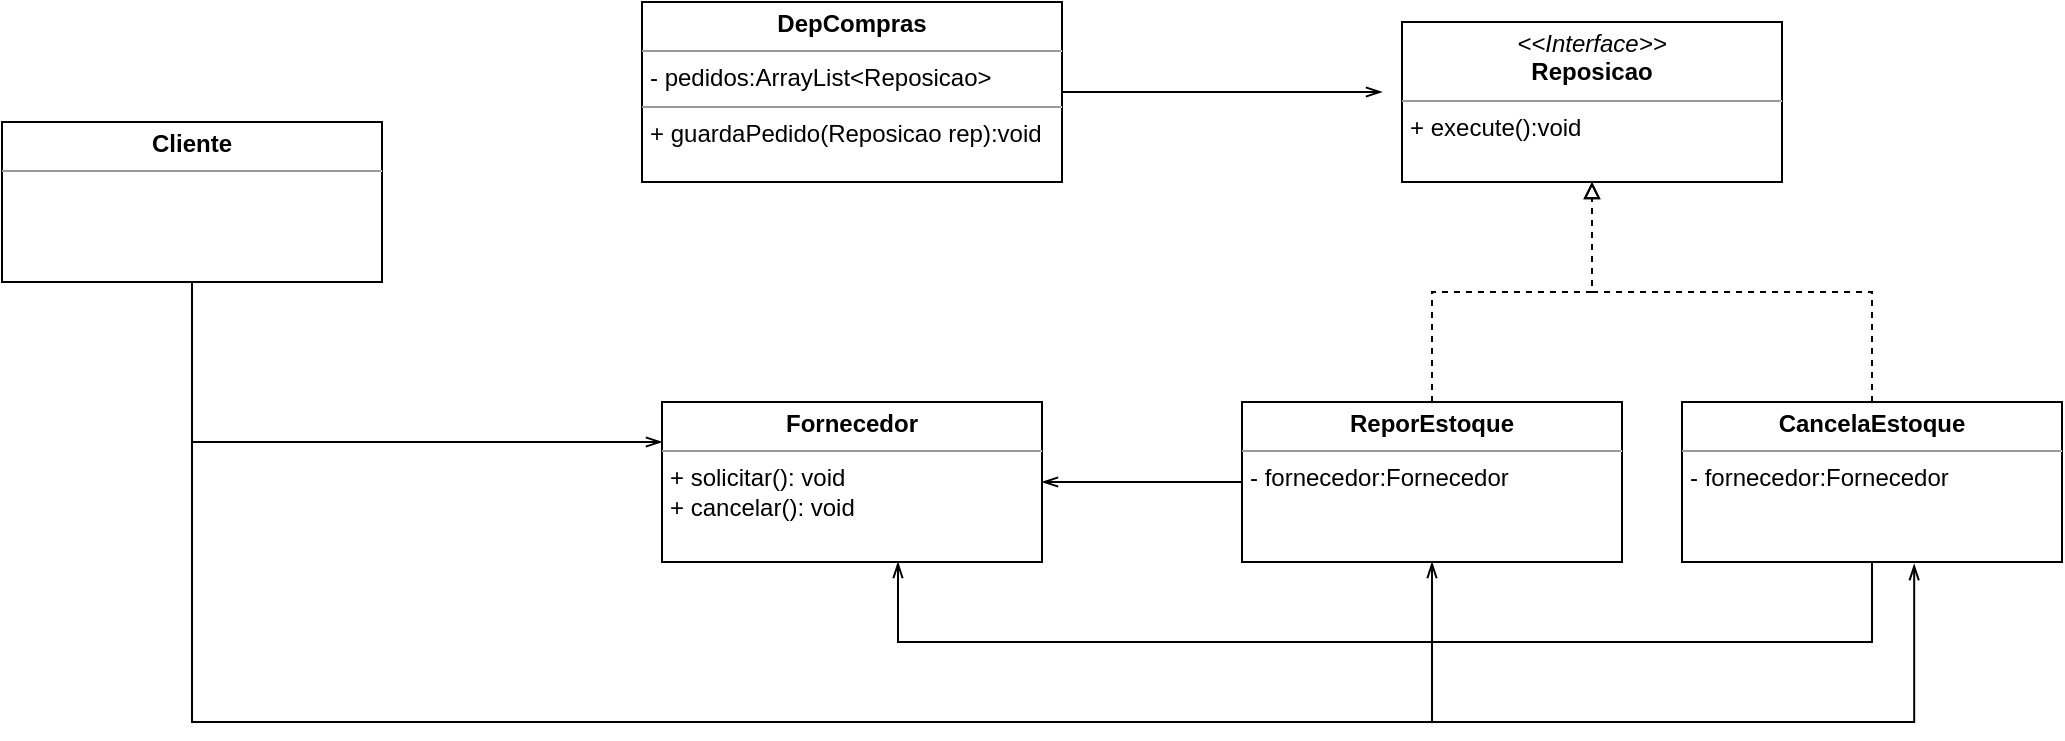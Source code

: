 <mxfile version="16.5.1" type="device"><diagram id="OouIFU19SRdd7p6hawir" name="Página-1"><mxGraphModel dx="2591" dy="865" grid="1" gridSize="10" guides="1" tooltips="1" connect="1" arrows="1" fold="1" page="1" pageScale="1" pageWidth="1169" pageHeight="827" math="0" shadow="0"><root><mxCell id="0"/><mxCell id="1" parent="0"/><mxCell id="kjrFKnDQB6HmAkP4xWEi-1" value="&lt;p style=&quot;margin: 0px ; margin-top: 4px ; text-align: center&quot;&gt;&lt;i&gt;&amp;lt;&amp;lt;Interface&amp;gt;&amp;gt;&lt;/i&gt;&lt;br&gt;&lt;b&gt;Reposicao&lt;/b&gt;&lt;/p&gt;&lt;hr size=&quot;1&quot;&gt;&lt;p style=&quot;margin: 0px ; margin-left: 4px&quot;&gt;+ execute():void&lt;br&gt;&lt;/p&gt;" style="verticalAlign=top;align=left;overflow=fill;fontSize=12;fontFamily=Helvetica;html=1;" vertex="1" parent="1"><mxGeometry x="530" y="140" width="190" height="80" as="geometry"/></mxCell><mxCell id="kjrFKnDQB6HmAkP4xWEi-9" style="edgeStyle=orthogonalEdgeStyle;rounded=0;orthogonalLoop=1;jettySize=auto;html=1;endArrow=openThin;endFill=0;" edge="1" parent="1" source="kjrFKnDQB6HmAkP4xWEi-2"><mxGeometry relative="1" as="geometry"><mxPoint x="520" y="175" as="targetPoint"/></mxGeometry></mxCell><mxCell id="kjrFKnDQB6HmAkP4xWEi-2" value="&lt;p style=&quot;margin: 0px ; margin-top: 4px ; text-align: center&quot;&gt;&lt;b&gt;DepCompras&lt;/b&gt;&lt;/p&gt;&lt;hr size=&quot;1&quot;&gt;&lt;p style=&quot;margin: 0px ; margin-left: 4px&quot;&gt;- pedidos:ArrayList&amp;lt;Reposicao&amp;gt;&lt;br&gt;&lt;/p&gt;&lt;hr size=&quot;1&quot;&gt;&lt;p style=&quot;margin: 0px ; margin-left: 4px&quot;&gt;+ guardaPedido(Reposicao rep):void&lt;br&gt;&lt;/p&gt;" style="verticalAlign=top;align=left;overflow=fill;fontSize=12;fontFamily=Helvetica;html=1;" vertex="1" parent="1"><mxGeometry x="150" y="130" width="210" height="90" as="geometry"/></mxCell><mxCell id="kjrFKnDQB6HmAkP4xWEi-12" style="edgeStyle=orthogonalEdgeStyle;rounded=0;orthogonalLoop=1;jettySize=auto;html=1;entryX=0;entryY=0.25;entryDx=0;entryDy=0;endArrow=openThin;endFill=0;" edge="1" parent="1" source="kjrFKnDQB6HmAkP4xWEi-3" target="kjrFKnDQB6HmAkP4xWEi-4"><mxGeometry relative="1" as="geometry"><Array as="points"><mxPoint x="-75" y="350"/></Array></mxGeometry></mxCell><mxCell id="kjrFKnDQB6HmAkP4xWEi-13" style="edgeStyle=orthogonalEdgeStyle;rounded=0;orthogonalLoop=1;jettySize=auto;html=1;entryX=0.5;entryY=1;entryDx=0;entryDy=0;endArrow=openThin;endFill=0;" edge="1" parent="1" source="kjrFKnDQB6HmAkP4xWEi-3" target="kjrFKnDQB6HmAkP4xWEi-5"><mxGeometry relative="1" as="geometry"><Array as="points"><mxPoint x="-75" y="490"/><mxPoint x="545" y="490"/></Array></mxGeometry></mxCell><mxCell id="kjrFKnDQB6HmAkP4xWEi-14" style="edgeStyle=orthogonalEdgeStyle;rounded=0;orthogonalLoop=1;jettySize=auto;html=1;entryX=0.611;entryY=1.013;entryDx=0;entryDy=0;entryPerimeter=0;endArrow=openThin;endFill=0;" edge="1" parent="1" source="kjrFKnDQB6HmAkP4xWEi-3" target="kjrFKnDQB6HmAkP4xWEi-6"><mxGeometry relative="1" as="geometry"><Array as="points"><mxPoint x="-75" y="490"/><mxPoint x="786" y="490"/></Array></mxGeometry></mxCell><mxCell id="kjrFKnDQB6HmAkP4xWEi-3" value="&lt;p style=&quot;margin: 0px ; margin-top: 4px ; text-align: center&quot;&gt;&lt;b&gt;Cliente&lt;/b&gt;&lt;/p&gt;&lt;hr size=&quot;1&quot;&gt;&lt;p style=&quot;margin: 0px ; margin-left: 4px&quot;&gt;&lt;br&gt;&lt;/p&gt;" style="verticalAlign=top;align=left;overflow=fill;fontSize=12;fontFamily=Helvetica;html=1;" vertex="1" parent="1"><mxGeometry x="-170" y="190" width="190" height="80" as="geometry"/></mxCell><mxCell id="kjrFKnDQB6HmAkP4xWEi-4" value="&lt;p style=&quot;margin: 0px ; margin-top: 4px ; text-align: center&quot;&gt;&lt;b&gt;Fornecedor&lt;/b&gt;&lt;/p&gt;&lt;hr size=&quot;1&quot;&gt;&lt;p style=&quot;margin: 0px ; margin-left: 4px&quot;&gt;+ solicitar(): void&lt;br&gt;+ cancelar(): void&lt;/p&gt;" style="verticalAlign=top;align=left;overflow=fill;fontSize=12;fontFamily=Helvetica;html=1;" vertex="1" parent="1"><mxGeometry x="160" y="330" width="190" height="80" as="geometry"/></mxCell><mxCell id="kjrFKnDQB6HmAkP4xWEi-7" style="edgeStyle=orthogonalEdgeStyle;rounded=0;orthogonalLoop=1;jettySize=auto;html=1;dashed=1;endArrow=block;endFill=0;" edge="1" parent="1" source="kjrFKnDQB6HmAkP4xWEi-5" target="kjrFKnDQB6HmAkP4xWEi-1"><mxGeometry relative="1" as="geometry"/></mxCell><mxCell id="kjrFKnDQB6HmAkP4xWEi-10" style="edgeStyle=orthogonalEdgeStyle;rounded=0;orthogonalLoop=1;jettySize=auto;html=1;entryX=1;entryY=0.5;entryDx=0;entryDy=0;endArrow=openThin;endFill=0;" edge="1" parent="1" source="kjrFKnDQB6HmAkP4xWEi-5" target="kjrFKnDQB6HmAkP4xWEi-4"><mxGeometry relative="1" as="geometry"/></mxCell><mxCell id="kjrFKnDQB6HmAkP4xWEi-5" value="&lt;p style=&quot;margin: 0px ; margin-top: 4px ; text-align: center&quot;&gt;&lt;b&gt;ReporEstoque&lt;/b&gt;&lt;/p&gt;&lt;hr size=&quot;1&quot;&gt;&lt;p style=&quot;margin: 0px ; margin-left: 4px&quot;&gt;- fornecedor:Fornecedor&lt;br&gt;&lt;/p&gt;&lt;p style=&quot;margin: 0px ; margin-left: 4px&quot;&gt;&lt;br&gt;&lt;/p&gt;" style="verticalAlign=top;align=left;overflow=fill;fontSize=12;fontFamily=Helvetica;html=1;" vertex="1" parent="1"><mxGeometry x="450" y="330" width="190" height="80" as="geometry"/></mxCell><mxCell id="kjrFKnDQB6HmAkP4xWEi-8" style="edgeStyle=orthogonalEdgeStyle;rounded=0;orthogonalLoop=1;jettySize=auto;html=1;dashed=1;endArrow=block;endFill=0;" edge="1" parent="1" source="kjrFKnDQB6HmAkP4xWEi-6" target="kjrFKnDQB6HmAkP4xWEi-1"><mxGeometry relative="1" as="geometry"/></mxCell><mxCell id="kjrFKnDQB6HmAkP4xWEi-11" style="edgeStyle=orthogonalEdgeStyle;rounded=0;orthogonalLoop=1;jettySize=auto;html=1;entryX=0.621;entryY=1;entryDx=0;entryDy=0;entryPerimeter=0;endArrow=openThin;endFill=0;" edge="1" parent="1" source="kjrFKnDQB6HmAkP4xWEi-6" target="kjrFKnDQB6HmAkP4xWEi-4"><mxGeometry relative="1" as="geometry"><Array as="points"><mxPoint x="765" y="450"/><mxPoint x="278" y="450"/></Array></mxGeometry></mxCell><mxCell id="kjrFKnDQB6HmAkP4xWEi-6" value="&lt;p style=&quot;margin: 0px ; margin-top: 4px ; text-align: center&quot;&gt;&lt;b&gt;CancelaEstoque&lt;/b&gt;&lt;/p&gt;&lt;hr size=&quot;1&quot;&gt;&lt;p style=&quot;margin: 0px ; margin-left: 4px&quot;&gt;- fornecedor:Fornecedor&lt;/p&gt;&lt;p style=&quot;margin: 0px ; margin-left: 4px&quot;&gt;&lt;br&gt;&lt;/p&gt;" style="verticalAlign=top;align=left;overflow=fill;fontSize=12;fontFamily=Helvetica;html=1;" vertex="1" parent="1"><mxGeometry x="670" y="330" width="190" height="80" as="geometry"/></mxCell></root></mxGraphModel></diagram></mxfile>